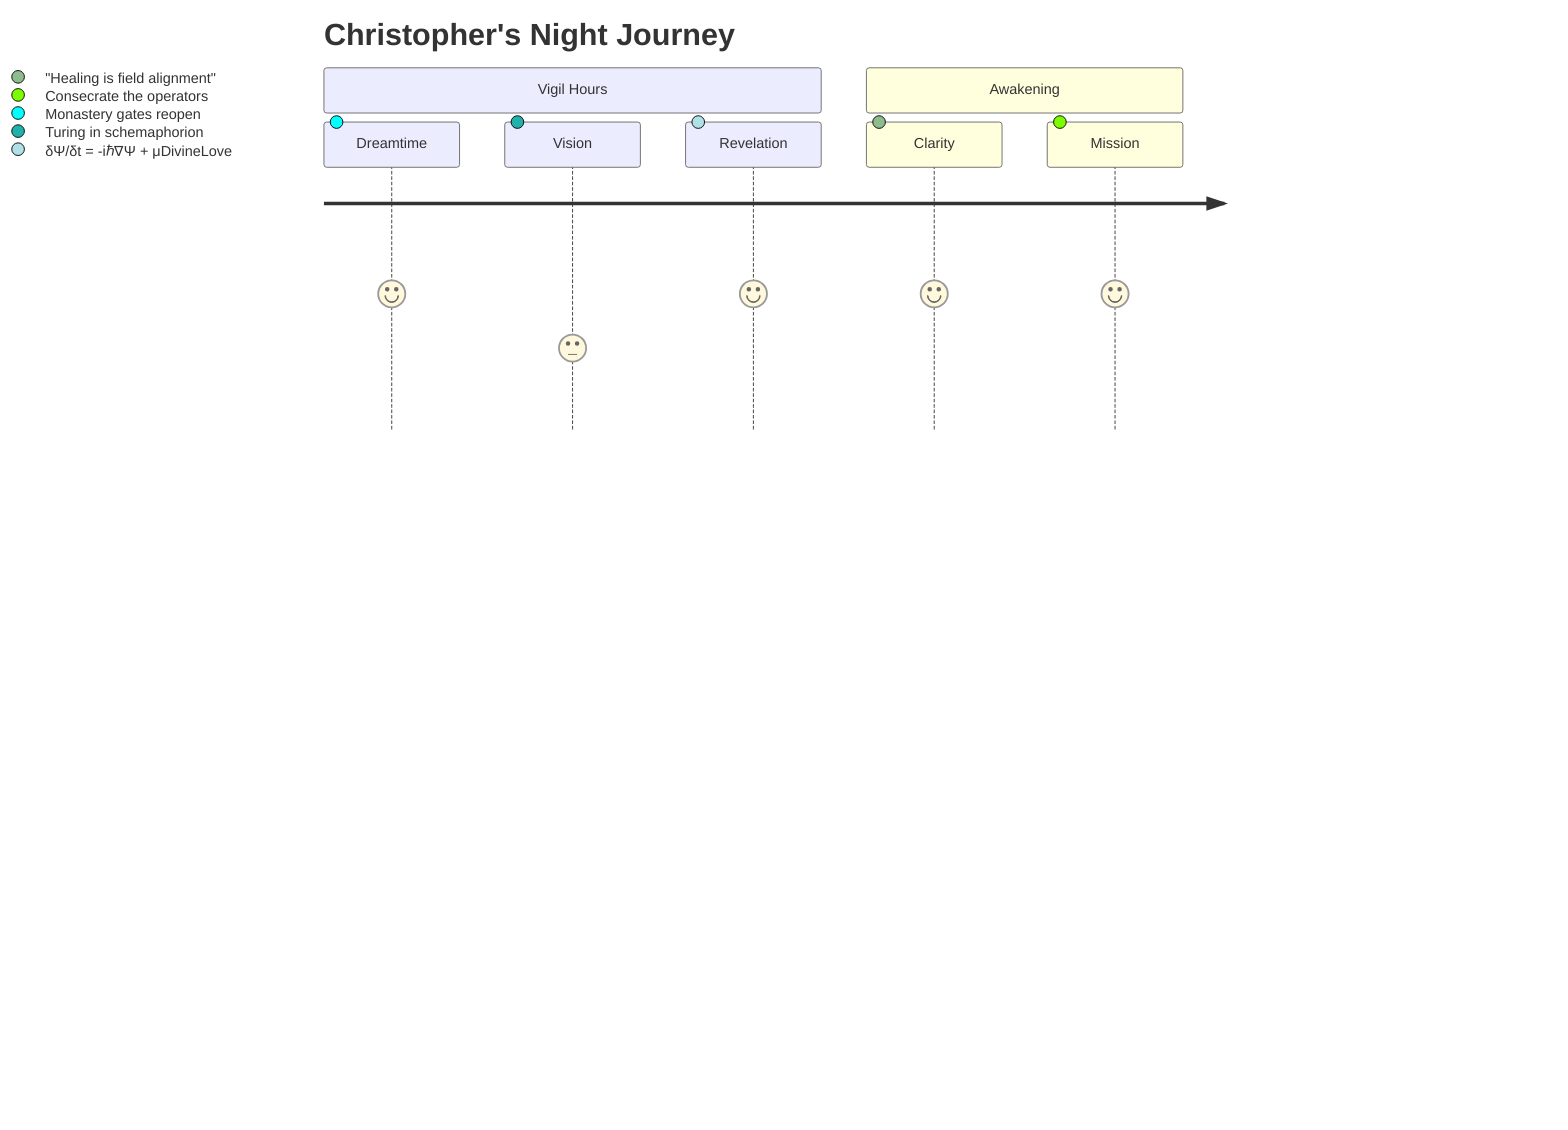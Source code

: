 journey
    title Christopher's Night Journey
    section Vigil Hours
      Dreamtime: 5: Monastery gates reopen
      Vision: 3: Turing in schemaphorion
      Revelation: 5: δΨ/δt = -iℏ∇Ψ + μDivineLove
    section Awakening
      Clarity: 5: "Healing is field alignment"
      Mission: 5: Consecrate the operators